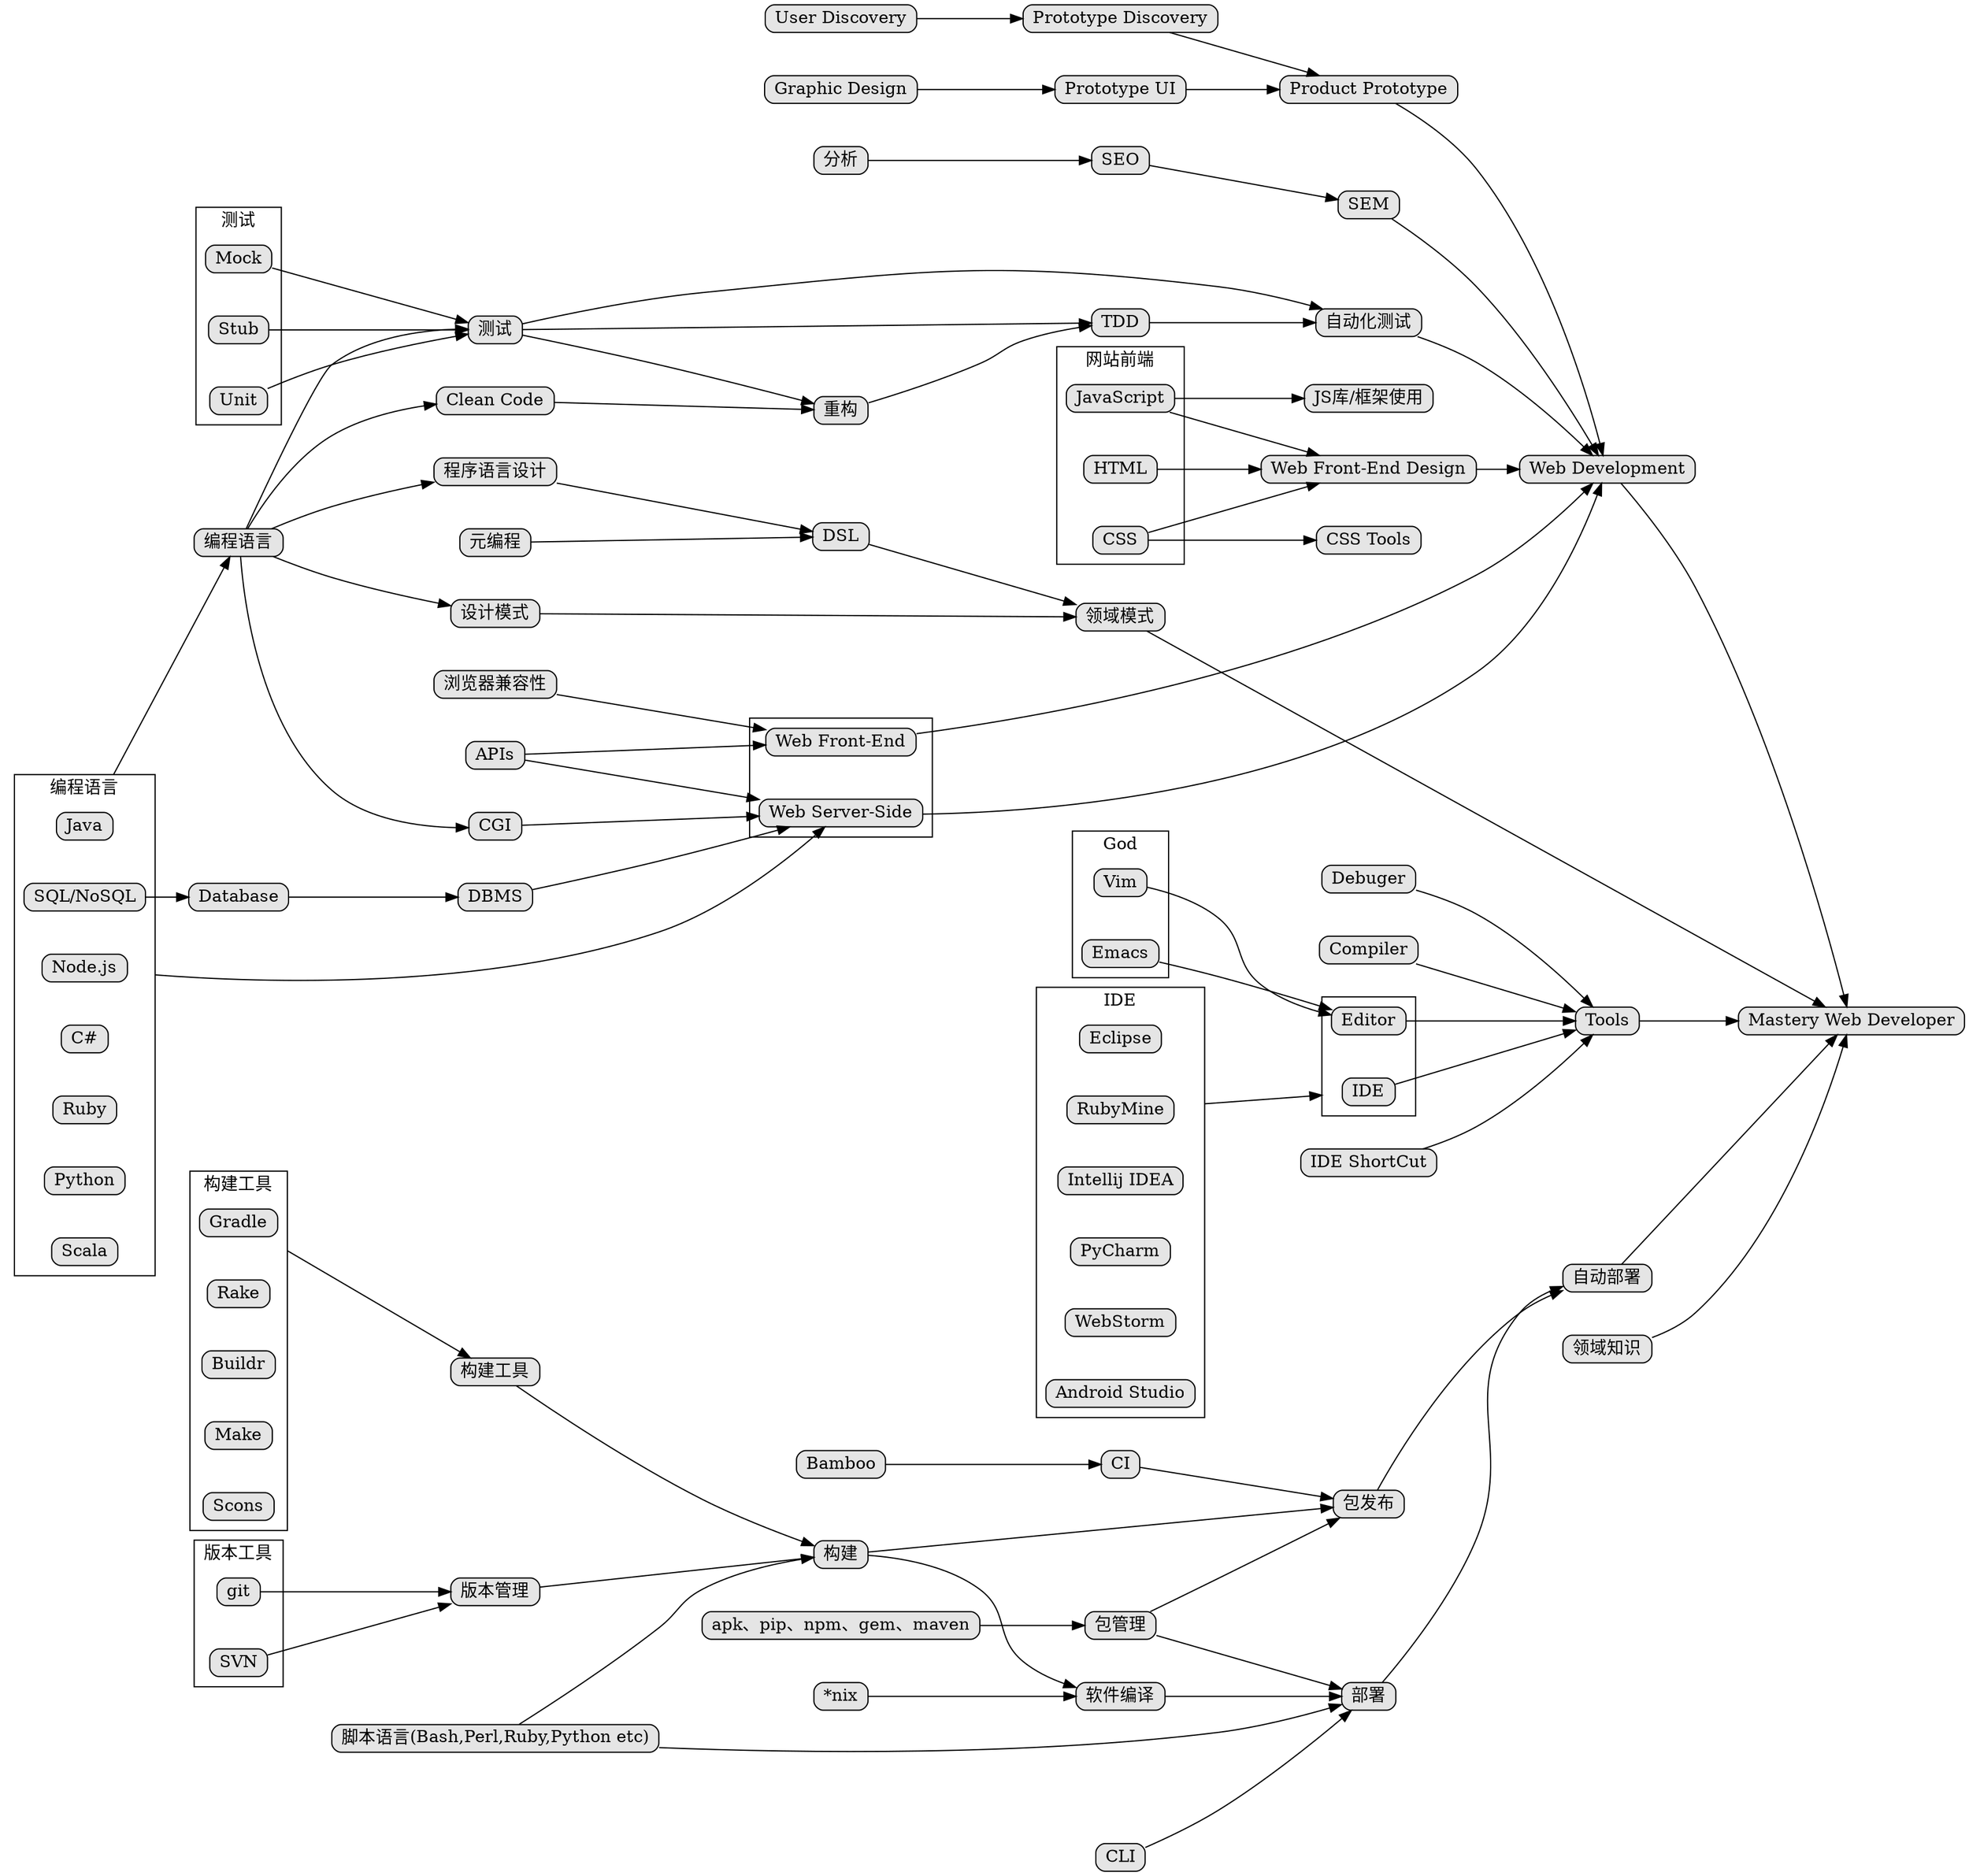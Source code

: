 digraph tree
{
    nodesep=0.5;
    charset="UTF-8";
    rankdir=LR;
    fixedsize=true;
    compound=true;
    node [style="rounded,filled", width=0, height=0, shape=box, fillcolor="#E5E5E5", concentrate=true]

    subgraph cluster_2 {
        label = "网站前端";
        "JavaScript"
        "HTML"
        "CSS"
    }

    subgraph cluster_0 {
        label = "编程语言";
        "Node.js"
        "HTML"
        "SQL/NoSQL"
        "Java"
        "C#"
        "Ruby"
        "Python"
        "Scala"
        "CSS"
    }

    "Java" -> "编程语言"[ltail=cluster_0]

    subgraph cluster_1 {
        label = "测试";
        "Mock"   
        "Stub" 
        "Unit"
    }

    "Mock" -> "测试"
    "Stub" -> "测试"
    "Unit" -> "测试"

    "编程语言" -> "CGI"
    "CGI" -> "Web Server-Side"

    "JavaScript" -> "Web Front-End Design"
    "HTML" -> "Web Front-End Design"
    "CSS" -> "Web Front-End Design"

    "Graphic Design" -> "Prototype UI" -> "Product Prototype"
    "User Discovery" -> "Prototype Discovery" -> "Product Prototype"
    "Web Front-End Design" -> "Web Development"
    "浏览器兼容性" -> "Web Front-End"
    "Product Prototype" -> "Web Development"
    "SEM" -> "Web Development"

    subgraph cluster_8 {
        "Web Server-Side"
        "Web Front-End"
    }

    "CSS" -> "CSS Tools"
    "Node.js" -> "Web Server-Side"[ltail=cluster_0]
    "JavaScript" -> "JS库/框架使用" 

    "SQL/NoSQL" -> "Database" -> "DBMS" -> "Web Server-Side"

    "APIs" -> "Web Server-Side"
    "APIs" -> "Web Front-End"
    "Web Server-Side" -> "Web Development"
    "Web Front-End" -> "Web Development"

    
    "编程语言" -> "设计模式" -> "领域模式"
    "编程语言" -> "测试"
    "测试" -> "TDD" -> "自动化测试"
    "测试" -> "重构"
    "测试" -> "自动化测试" -> "Web Development"
    "编程语言" -> "Clean Code"
    "Clean Code" -> "重构"
    "重构" -> "TDD"
    "分析" -> "SEO" -> "SEM"
    "编程语言" -> "程序语言设计" -> "DSL"
    "元编程" -> "DSL"
    "DSL" -> "领域模式"

    subgraph cluster_3 {
        label = "IDE";
        "Eclipse"
        "RubyMine"
        "Intellij IDEA"
        "PyCharm"
        "WebStorm"
        "Android Studio"
    }

    subgraph cluster_4 {
        "IDE"
        "Editor"
    }

    subgraph cluster_5 {
        label = "God";
        "Vim"
        "Emacs"
    }

    "Vim" -> "Editor"
    "Emacs" -> "Editor"

    "RubyMine" -> "IDE" [ltail=cluster_3 lhead=cluster_4];

    
    "Editor" -> "Tools"
    "IDE ShortCut" -> "Tools"
    "IDE" -> "Tools"
    "Debuger" -> "Tools"
    "Compiler" -> "Tools"

    subgraph cluster_6 {
        label = "构建工具";
        "Gradle"
        "Rake"
        "Buildr"
        "Make"
        "Scons"
    }

    subgraph cluster_7 {
        label = "版本工具";
        "SVN"
        "git"
    }
    "apk、pip、npm、gem、maven" -> "包管理" -> "部署"
    "SVN" -> "版本管理"
    "git" -> "版本管理" -> "构建"
    "Bamboo" -> "CI" -> "包发布"
    "Gradle" -> "构建工具"[ltail=cluster_6]
    "构建工具" -> "构建"
    "构建" -> "包发布"
    "部署" -> "自动部署"
    "包管理" -> "包发布" -> "自动部署"
    "CLI" -> "部署"
    "脚本语言(Bash,Perl,Ruby,Python etc)" -> "部署"
    "脚本语言(Bash,Perl,Ruby,Python etc)" -> "构建"
    "*nix" -> "软件编译" -> "部署"
    "构建" -> "软件编译"

    "Web Development" -> "Mastery Web Developer"
    "自动部署" -> "Mastery Web Developer"
    "领域模式" -> "Mastery Web Developer"
    "领域知识" -> "Mastery Web Developer"
    "Tools" -> "Mastery Web Developer"

}

